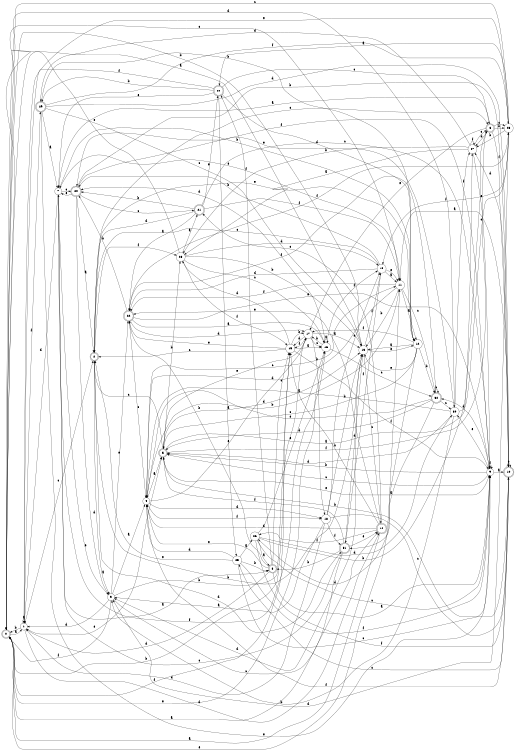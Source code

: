 digraph n27_3 {
__start0 [label="" shape="none"];

rankdir=LR;
size="8,5";

s0 [style="rounded,filled", color="black", fillcolor="white" shape="doublecircle", label="0"];
s1 [style="filled", color="black", fillcolor="white" shape="circle", label="1"];
s2 [style="rounded,filled", color="black", fillcolor="white" shape="doublecircle", label="2"];
s3 [style="filled", color="black", fillcolor="white" shape="circle", label="3"];
s4 [style="filled", color="black", fillcolor="white" shape="circle", label="4"];
s5 [style="rounded,filled", color="black", fillcolor="white" shape="doublecircle", label="5"];
s6 [style="rounded,filled", color="black", fillcolor="white" shape="doublecircle", label="6"];
s7 [style="filled", color="black", fillcolor="white" shape="circle", label="7"];
s8 [style="rounded,filled", color="black", fillcolor="white" shape="doublecircle", label="8"];
s9 [style="filled", color="black", fillcolor="white" shape="circle", label="9"];
s10 [style="rounded,filled", color="black", fillcolor="white" shape="doublecircle", label="10"];
s11 [style="filled", color="black", fillcolor="white" shape="circle", label="11"];
s12 [style="filled", color="black", fillcolor="white" shape="circle", label="12"];
s13 [style="filled", color="black", fillcolor="white" shape="circle", label="13"];
s14 [style="rounded,filled", color="black", fillcolor="white" shape="doublecircle", label="14"];
s15 [style="filled", color="black", fillcolor="white" shape="circle", label="15"];
s16 [style="filled", color="black", fillcolor="white" shape="circle", label="16"];
s17 [style="filled", color="black", fillcolor="white" shape="circle", label="17"];
s18 [style="filled", color="black", fillcolor="white" shape="circle", label="18"];
s19 [style="filled", color="black", fillcolor="white" shape="circle", label="19"];
s20 [style="rounded,filled", color="black", fillcolor="white" shape="doublecircle", label="20"];
s21 [style="rounded,filled", color="black", fillcolor="white" shape="doublecircle", label="21"];
s22 [style="rounded,filled", color="black", fillcolor="white" shape="doublecircle", label="22"];
s23 [style="filled", color="black", fillcolor="white" shape="circle", label="23"];
s24 [style="rounded,filled", color="black", fillcolor="white" shape="doublecircle", label="24"];
s25 [style="filled", color="black", fillcolor="white" shape="circle", label="25"];
s26 [style="filled", color="black", fillcolor="white" shape="circle", label="26"];
s27 [style="filled", color="black", fillcolor="white" shape="circle", label="27"];
s28 [style="filled", color="black", fillcolor="white" shape="circle", label="28"];
s29 [style="rounded,filled", color="black", fillcolor="white" shape="doublecircle", label="29"];
s30 [style="filled", color="black", fillcolor="white" shape="circle", label="30"];
s31 [style="rounded,filled", color="black", fillcolor="white" shape="doublecircle", label="31"];
s32 [style="rounded,filled", color="black", fillcolor="white" shape="doublecircle", label="32"];
s0 -> s1 [label="a"];
s0 -> s15 [label="b"];
s0 -> s11 [label="c"];
s0 -> s30 [label="d"];
s0 -> s11 [label="e"];
s0 -> s17 [label="f"];
s1 -> s1 [label="a"];
s1 -> s0 [label="b"];
s1 -> s2 [label="c"];
s1 -> s14 [label="d"];
s1 -> s5 [label="e"];
s1 -> s29 [label="f"];
s2 -> s3 [label="a"];
s2 -> s13 [label="b"];
s2 -> s6 [label="c"];
s2 -> s31 [label="d"];
s2 -> s12 [label="e"];
s2 -> s28 [label="f"];
s3 -> s4 [label="a"];
s3 -> s15 [label="b"];
s3 -> s14 [label="c"];
s3 -> s1 [label="d"];
s3 -> s22 [label="e"];
s3 -> s0 [label="f"];
s4 -> s5 [label="a"];
s4 -> s11 [label="b"];
s4 -> s11 [label="c"];
s4 -> s18 [label="d"];
s4 -> s17 [label="e"];
s4 -> s18 [label="f"];
s5 -> s6 [label="a"];
s5 -> s28 [label="b"];
s5 -> s2 [label="c"];
s5 -> s13 [label="d"];
s5 -> s9 [label="e"];
s5 -> s6 [label="f"];
s6 -> s7 [label="a"];
s6 -> s23 [label="b"];
s6 -> s23 [label="c"];
s6 -> s27 [label="d"];
s6 -> s17 [label="e"];
s6 -> s10 [label="f"];
s7 -> s8 [label="a"];
s7 -> s12 [label="b"];
s7 -> s20 [label="c"];
s7 -> s1 [label="d"];
s7 -> s3 [label="e"];
s7 -> s16 [label="f"];
s8 -> s9 [label="a"];
s8 -> s22 [label="b"];
s8 -> s15 [label="c"];
s8 -> s1 [label="d"];
s8 -> s4 [label="e"];
s8 -> s24 [label="f"];
s9 -> s10 [label="a"];
s9 -> s5 [label="b"];
s9 -> s5 [label="c"];
s9 -> s32 [label="d"];
s9 -> s30 [label="e"];
s9 -> s9 [label="f"];
s10 -> s11 [label="a"];
s10 -> s5 [label="b"];
s10 -> s25 [label="c"];
s10 -> s27 [label="d"];
s10 -> s10 [label="e"];
s10 -> s4 [label="f"];
s11 -> s12 [label="a"];
s11 -> s13 [label="b"];
s11 -> s32 [label="c"];
s11 -> s4 [label="d"];
s11 -> s7 [label="e"];
s11 -> s22 [label="f"];
s12 -> s13 [label="a"];
s12 -> s32 [label="b"];
s12 -> s5 [label="c"];
s12 -> s26 [label="d"];
s12 -> s13 [label="e"];
s12 -> s17 [label="f"];
s13 -> s0 [label="a"];
s13 -> s0 [label="b"];
s13 -> s14 [label="c"];
s13 -> s3 [label="d"];
s13 -> s12 [label="e"];
s13 -> s19 [label="f"];
s14 -> s0 [label="a"];
s14 -> s15 [label="b"];
s14 -> s21 [label="c"];
s14 -> s4 [label="d"];
s14 -> s22 [label="e"];
s14 -> s26 [label="f"];
s15 -> s16 [label="a"];
s15 -> s17 [label="b"];
s15 -> s2 [label="c"];
s15 -> s28 [label="d"];
s15 -> s22 [label="e"];
s15 -> s9 [label="f"];
s16 -> s16 [label="a"];
s16 -> s17 [label="b"];
s16 -> s32 [label="c"];
s16 -> s20 [label="d"];
s16 -> s0 [label="e"];
s16 -> s19 [label="f"];
s17 -> s13 [label="a"];
s17 -> s18 [label="b"];
s17 -> s16 [label="c"];
s17 -> s15 [label="d"];
s17 -> s5 [label="e"];
s17 -> s15 [label="f"];
s18 -> s3 [label="a"];
s18 -> s13 [label="b"];
s18 -> s10 [label="c"];
s18 -> s1 [label="d"];
s18 -> s19 [label="e"];
s18 -> s31 [label="f"];
s19 -> s11 [label="a"];
s19 -> s20 [label="b"];
s19 -> s2 [label="c"];
s19 -> s22 [label="d"];
s19 -> s11 [label="e"];
s19 -> s31 [label="f"];
s20 -> s2 [label="a"];
s20 -> s10 [label="b"];
s20 -> s21 [label="c"];
s20 -> s3 [label="d"];
s20 -> s7 [label="e"];
s20 -> s9 [label="f"];
s21 -> s22 [label="a"];
s21 -> s20 [label="b"];
s21 -> s9 [label="c"];
s21 -> s2 [label="d"];
s21 -> s24 [label="e"];
s21 -> s11 [label="f"];
s22 -> s16 [label="a"];
s22 -> s20 [label="b"];
s22 -> s4 [label="c"];
s22 -> s17 [label="d"];
s22 -> s9 [label="e"];
s22 -> s23 [label="f"];
s23 -> s24 [label="a"];
s23 -> s27 [label="b"];
s23 -> s0 [label="c"];
s23 -> s3 [label="d"];
s23 -> s1 [label="e"];
s23 -> s19 [label="f"];
s24 -> s25 [label="a"];
s24 -> s29 [label="b"];
s24 -> s6 [label="c"];
s24 -> s12 [label="d"];
s24 -> s7 [label="e"];
s24 -> s1 [label="f"];
s25 -> s26 [label="a"];
s25 -> s8 [label="b"];
s25 -> s9 [label="c"];
s25 -> s4 [label="d"];
s25 -> s2 [label="e"];
s25 -> s9 [label="f"];
s26 -> s8 [label="a"];
s26 -> s27 [label="b"];
s26 -> s9 [label="c"];
s26 -> s30 [label="d"];
s26 -> s16 [label="e"];
s26 -> s10 [label="f"];
s27 -> s28 [label="a"];
s27 -> s28 [label="b"];
s27 -> s6 [label="c"];
s27 -> s29 [label="d"];
s27 -> s9 [label="e"];
s27 -> s27 [label="f"];
s28 -> s21 [label="a"];
s28 -> s13 [label="b"];
s28 -> s16 [label="c"];
s28 -> s19 [label="d"];
s28 -> s0 [label="e"];
s28 -> s15 [label="f"];
s29 -> s7 [label="a"];
s29 -> s12 [label="b"];
s29 -> s13 [label="c"];
s29 -> s10 [label="d"];
s29 -> s9 [label="e"];
s29 -> s23 [label="f"];
s30 -> s4 [label="a"];
s30 -> s3 [label="b"];
s30 -> s23 [label="c"];
s30 -> s5 [label="d"];
s30 -> s20 [label="e"];
s30 -> s27 [label="f"];
s31 -> s0 [label="a"];
s31 -> s8 [label="b"];
s31 -> s7 [label="c"];
s31 -> s13 [label="d"];
s31 -> s14 [label="e"];
s31 -> s5 [label="f"];
s32 -> s31 [label="a"];
s32 -> s32 [label="b"];
s32 -> s30 [label="c"];
s32 -> s5 [label="d"];
s32 -> s4 [label="e"];
s32 -> s22 [label="f"];

}